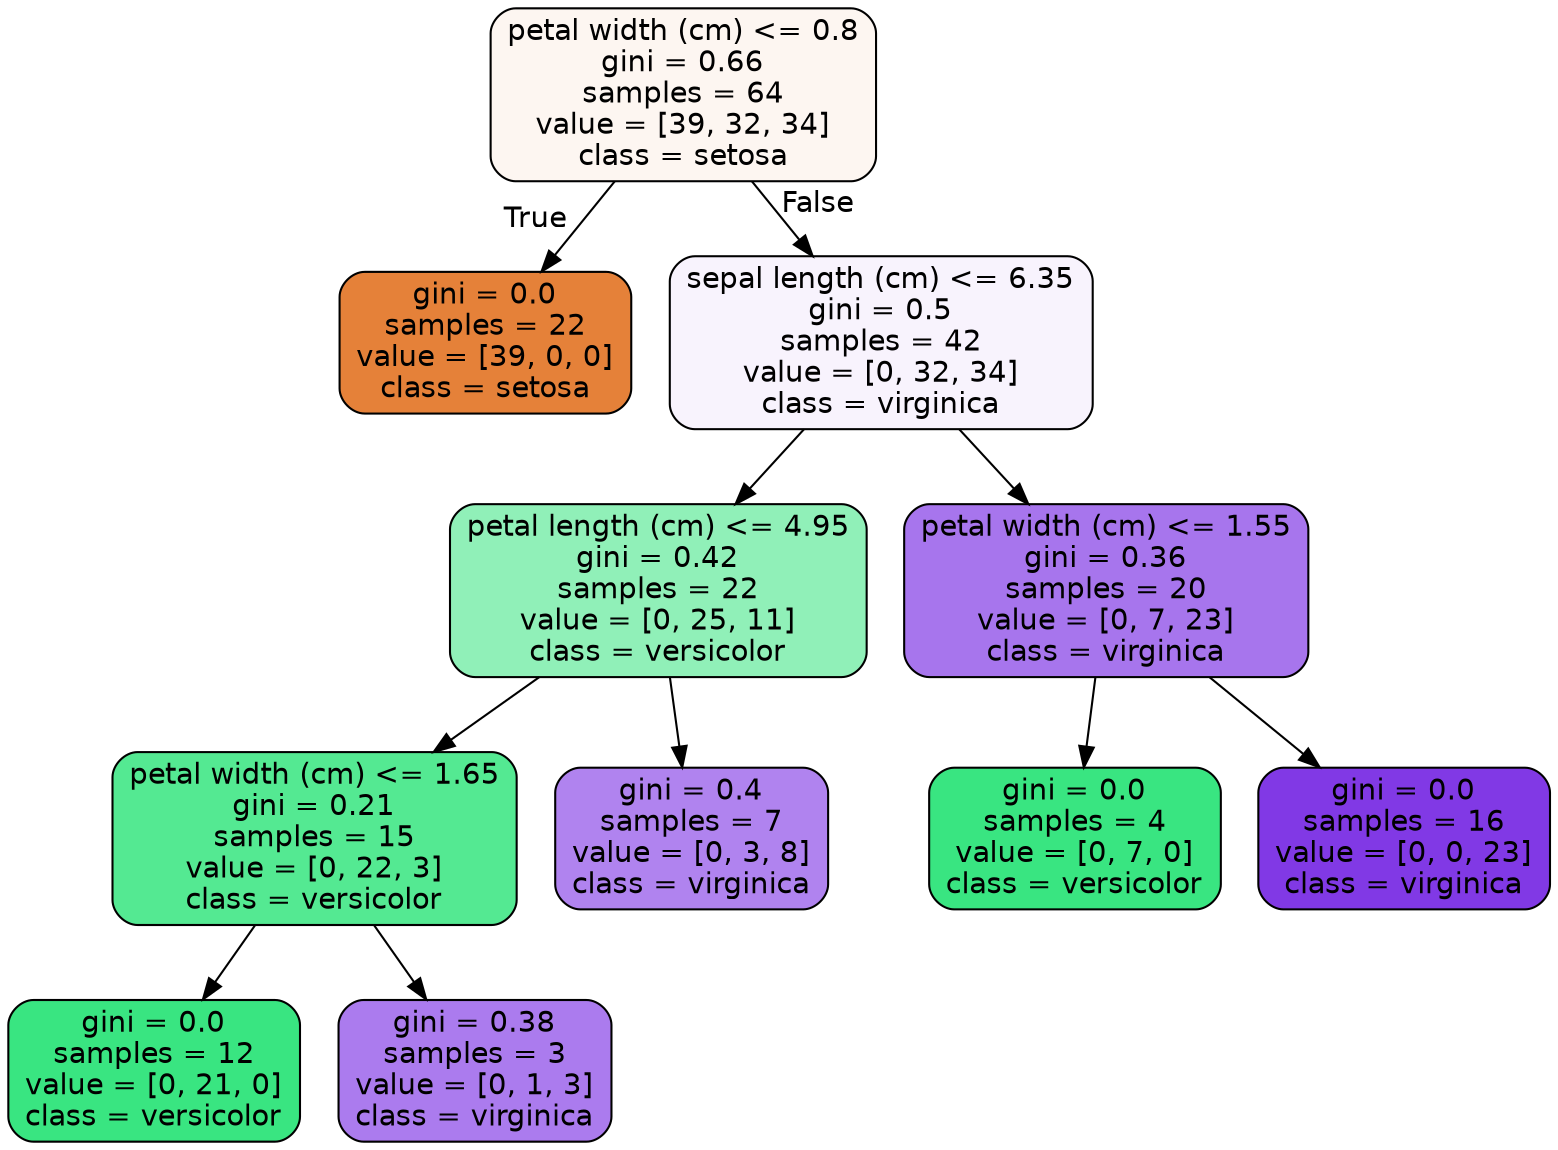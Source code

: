 digraph Tree {
node [shape=box, style="filled, rounded", color="black", fontname=helvetica] ;
edge [fontname=helvetica] ;
0 [label="petal width (cm) <= 0.8\ngini = 0.66\nsamples = 64\nvalue = [39, 32, 34]\nclass = setosa", fillcolor="#fdf6f1"] ;
1 [label="gini = 0.0\nsamples = 22\nvalue = [39, 0, 0]\nclass = setosa", fillcolor="#e58139"] ;
0 -> 1 [labeldistance=2.5, labelangle=45, headlabel="True"] ;
2 [label="sepal length (cm) <= 6.35\ngini = 0.5\nsamples = 42\nvalue = [0, 32, 34]\nclass = virginica", fillcolor="#f8f3fd"] ;
0 -> 2 [labeldistance=2.5, labelangle=-45, headlabel="False"] ;
3 [label="petal length (cm) <= 4.95\ngini = 0.42\nsamples = 22\nvalue = [0, 25, 11]\nclass = versicolor", fillcolor="#90f0b8"] ;
2 -> 3 ;
4 [label="petal width (cm) <= 1.65\ngini = 0.21\nsamples = 15\nvalue = [0, 22, 3]\nclass = versicolor", fillcolor="#54e992"] ;
3 -> 4 ;
5 [label="gini = 0.0\nsamples = 12\nvalue = [0, 21, 0]\nclass = versicolor", fillcolor="#39e581"] ;
4 -> 5 ;
6 [label="gini = 0.38\nsamples = 3\nvalue = [0, 1, 3]\nclass = virginica", fillcolor="#ab7bee"] ;
4 -> 6 ;
7 [label="gini = 0.4\nsamples = 7\nvalue = [0, 3, 8]\nclass = virginica", fillcolor="#b083ef"] ;
3 -> 7 ;
8 [label="petal width (cm) <= 1.55\ngini = 0.36\nsamples = 20\nvalue = [0, 7, 23]\nclass = virginica", fillcolor="#a775ed"] ;
2 -> 8 ;
9 [label="gini = 0.0\nsamples = 4\nvalue = [0, 7, 0]\nclass = versicolor", fillcolor="#39e581"] ;
8 -> 9 ;
10 [label="gini = 0.0\nsamples = 16\nvalue = [0, 0, 23]\nclass = virginica", fillcolor="#8139e5"] ;
8 -> 10 ;
}